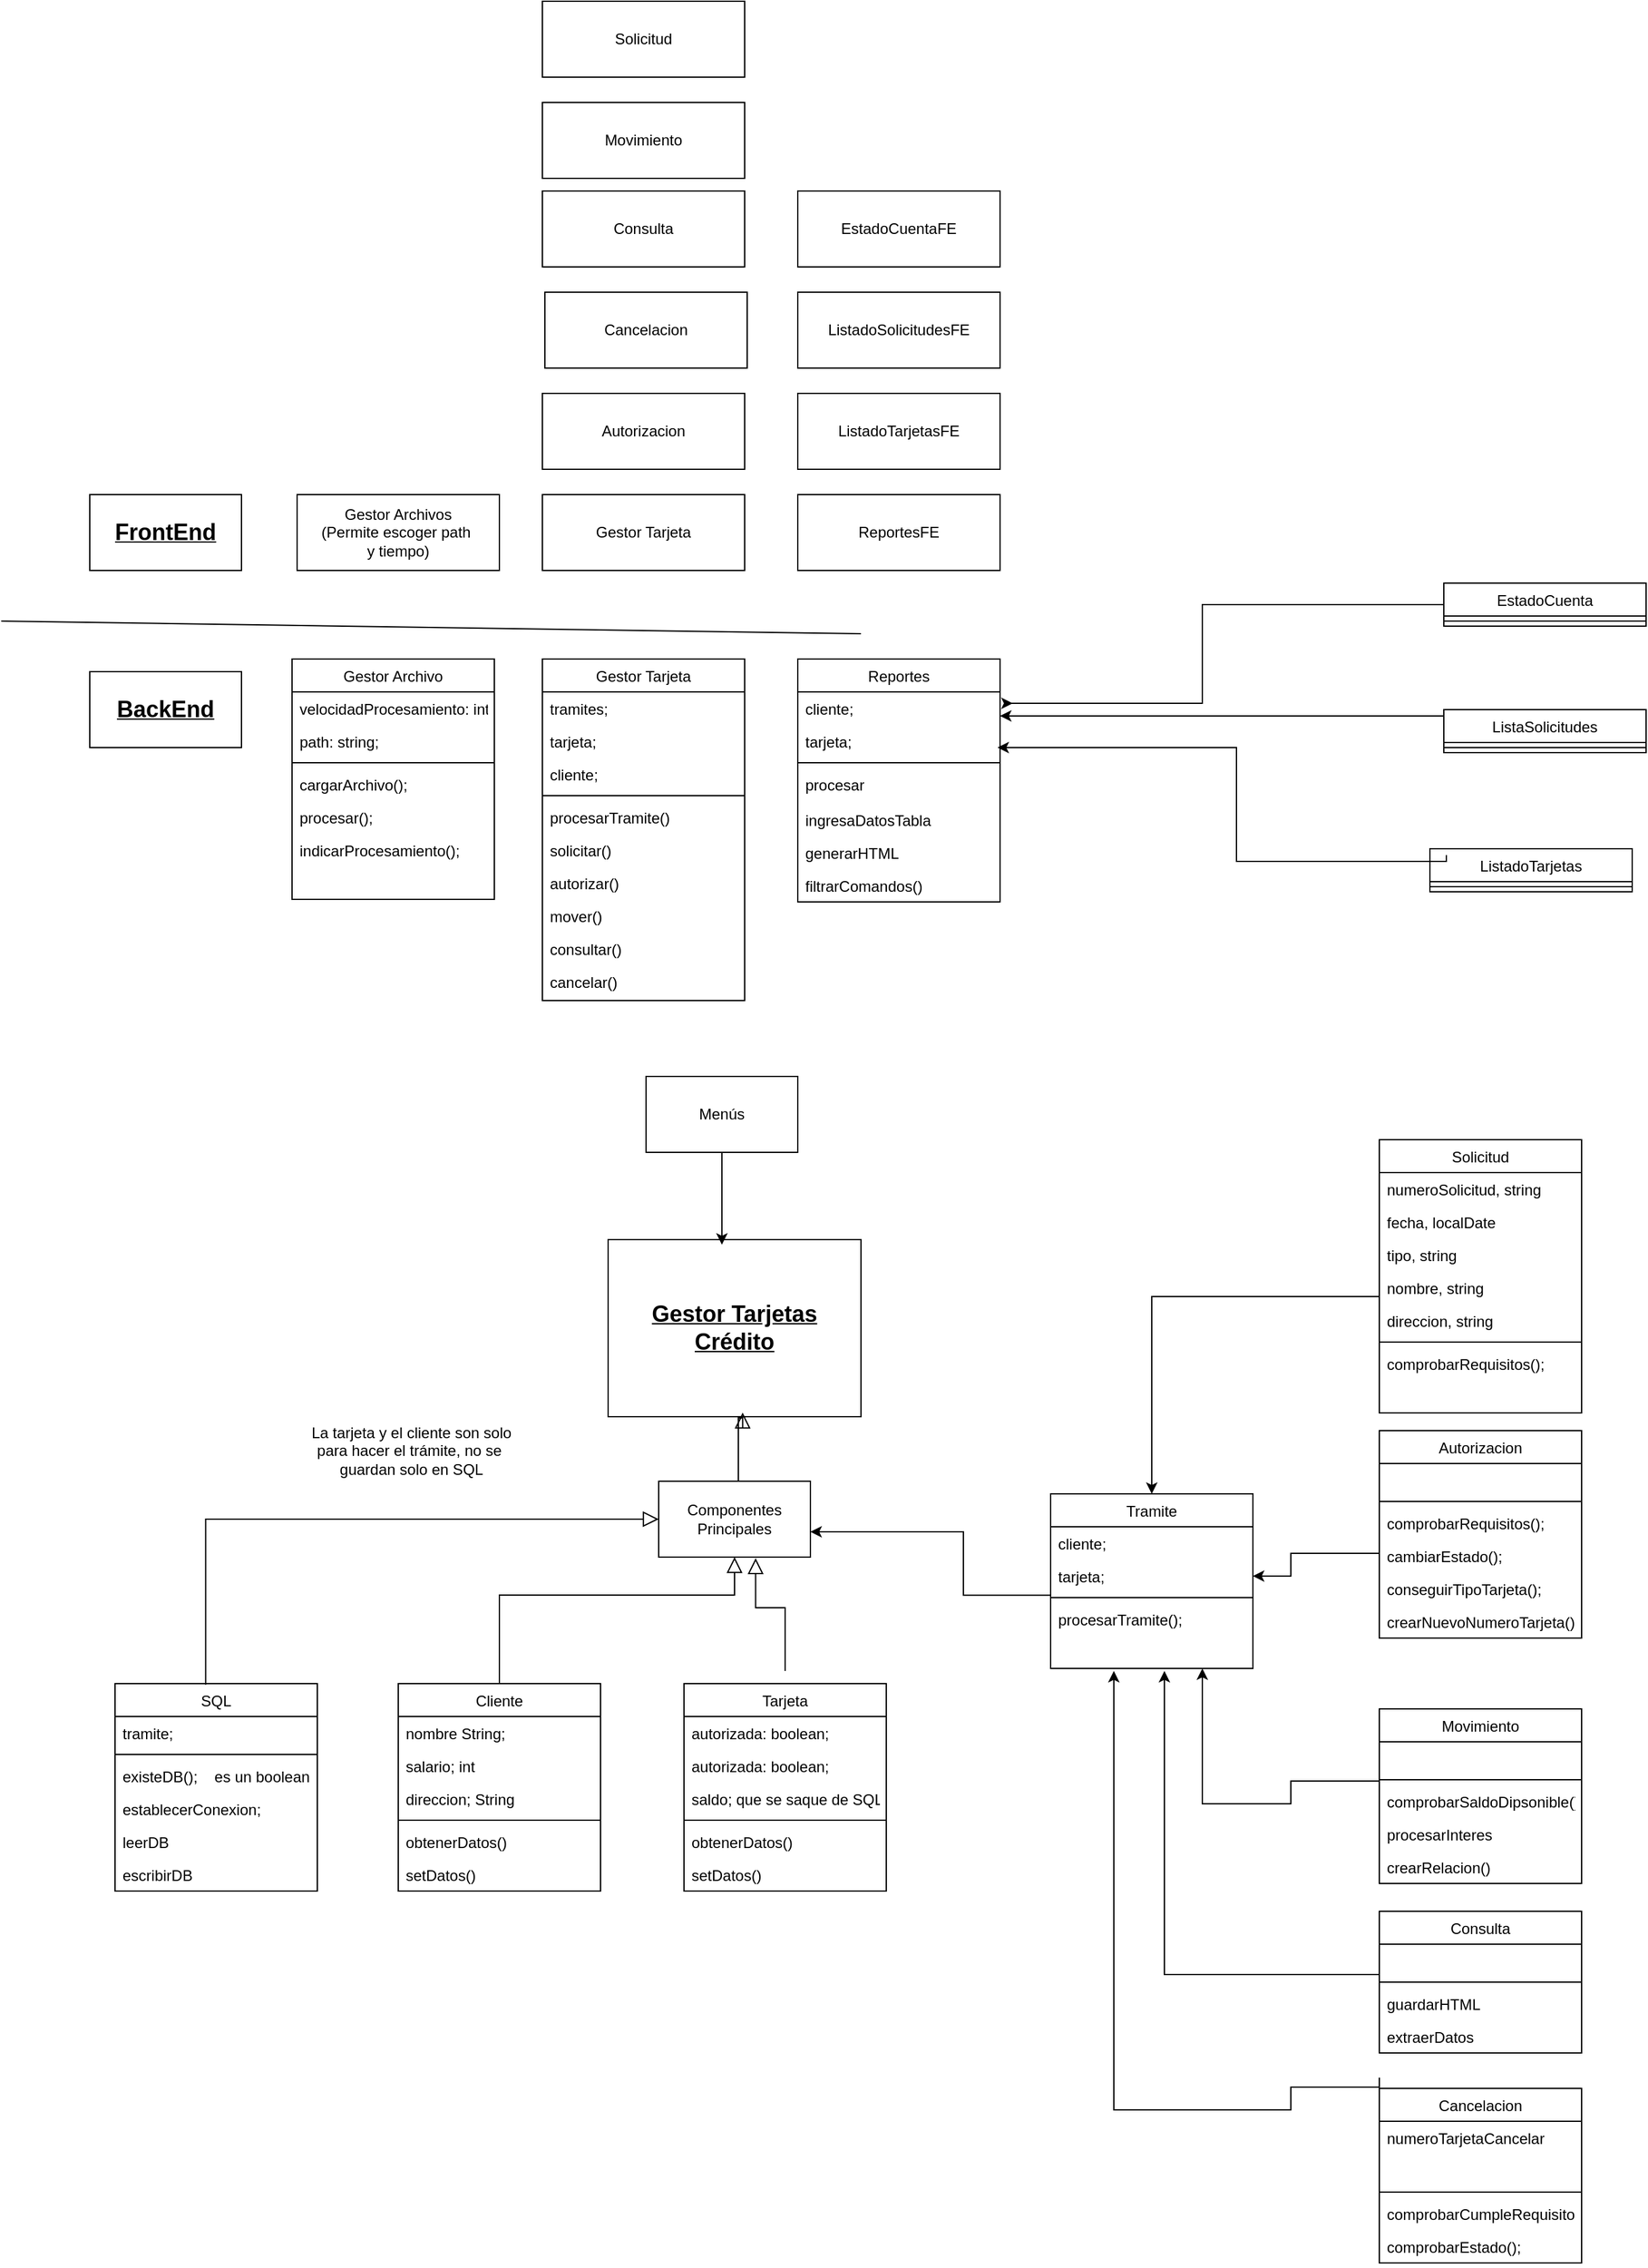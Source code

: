 <mxfile version="24.7.5">
  <diagram id="C5RBs43oDa-KdzZeNtuy" name="Page-1">
    <mxGraphModel dx="2218" dy="1090" grid="1" gridSize="10" guides="1" tooltips="1" connect="1" arrows="1" fold="1" page="1" pageScale="1" pageWidth="827" pageHeight="1169" math="0" shadow="0">
      <root>
        <mxCell id="WIyWlLk6GJQsqaUBKTNV-0" />
        <mxCell id="WIyWlLk6GJQsqaUBKTNV-1" parent="WIyWlLk6GJQsqaUBKTNV-0" />
        <mxCell id="RSzmtqeo4xYgfuR53Nzs-8" value="&lt;font style=&quot;font-size: 18px;&quot;&gt;&lt;b style=&quot;&quot;&gt;&lt;u style=&quot;&quot;&gt;BackEnd&lt;/u&gt;&lt;/b&gt;&lt;/font&gt;" style="rounded=0;whiteSpace=wrap;html=1;" vertex="1" parent="WIyWlLk6GJQsqaUBKTNV-1">
          <mxGeometry x="170" y="580" width="120" height="60" as="geometry" />
        </mxCell>
        <mxCell id="RSzmtqeo4xYgfuR53Nzs-10" value="" style="endArrow=none;html=1;rounded=0;" edge="1" parent="WIyWlLk6GJQsqaUBKTNV-1">
          <mxGeometry width="50" height="50" relative="1" as="geometry">
            <mxPoint x="100" y="540" as="sourcePoint" />
            <mxPoint x="780" y="550" as="targetPoint" />
          </mxGeometry>
        </mxCell>
        <mxCell id="RSzmtqeo4xYgfuR53Nzs-11" value="&lt;u&gt;&lt;b&gt;&lt;font style=&quot;font-size: 18px;&quot;&gt;FrontEnd&lt;/font&gt;&lt;/b&gt;&lt;/u&gt;" style="rounded=0;whiteSpace=wrap;html=1;" vertex="1" parent="WIyWlLk6GJQsqaUBKTNV-1">
          <mxGeometry x="170" y="440" width="120" height="60" as="geometry" />
        </mxCell>
        <mxCell id="RSzmtqeo4xYgfuR53Nzs-17" value="&lt;div&gt;Gestor Archivos&lt;/div&gt;&lt;div&gt;(Permite escoger path&amp;nbsp;&lt;/div&gt;&lt;div&gt;y tiempo)&lt;/div&gt;" style="rounded=0;whiteSpace=wrap;html=1;" vertex="1" parent="WIyWlLk6GJQsqaUBKTNV-1">
          <mxGeometry x="334" y="440" width="160" height="60" as="geometry" />
        </mxCell>
        <mxCell id="RSzmtqeo4xYgfuR53Nzs-19" value="&lt;font style=&quot;font-size: 18px;&quot;&gt;&lt;b&gt;&lt;u&gt;Gestor Tarjetas Crédito&lt;/u&gt;&lt;/b&gt;&lt;/font&gt;" style="rounded=0;whiteSpace=wrap;html=1;" vertex="1" parent="WIyWlLk6GJQsqaUBKTNV-1">
          <mxGeometry x="580" y="1029" width="200" height="140" as="geometry" />
        </mxCell>
        <mxCell id="RSzmtqeo4xYgfuR53Nzs-20" value="Menús" style="rounded=0;whiteSpace=wrap;html=1;" vertex="1" parent="WIyWlLk6GJQsqaUBKTNV-1">
          <mxGeometry x="610" y="900" width="120" height="60" as="geometry" />
        </mxCell>
        <mxCell id="RSzmtqeo4xYgfuR53Nzs-22" value="&lt;div&gt;Gestor Tarjeta&lt;/div&gt;" style="rounded=0;whiteSpace=wrap;html=1;" vertex="1" parent="WIyWlLk6GJQsqaUBKTNV-1">
          <mxGeometry x="528" y="440" width="160" height="60" as="geometry" />
        </mxCell>
        <mxCell id="RSzmtqeo4xYgfuR53Nzs-23" value="&lt;div&gt;ReportesFE&lt;/div&gt;" style="rounded=0;whiteSpace=wrap;html=1;" vertex="1" parent="WIyWlLk6GJQsqaUBKTNV-1">
          <mxGeometry x="730" y="440" width="160" height="60" as="geometry" />
        </mxCell>
        <mxCell id="RSzmtqeo4xYgfuR53Nzs-25" value="Tarjeta" style="swimlane;fontStyle=0;align=center;verticalAlign=top;childLayout=stackLayout;horizontal=1;startSize=26;horizontalStack=0;resizeParent=1;resizeLast=0;collapsible=1;marginBottom=0;rounded=0;shadow=0;strokeWidth=1;" vertex="1" parent="WIyWlLk6GJQsqaUBKTNV-1">
          <mxGeometry x="640" y="1380" width="160" height="164" as="geometry">
            <mxRectangle x="550" y="140" width="160" height="26" as="alternateBounds" />
          </mxGeometry>
        </mxCell>
        <mxCell id="RSzmtqeo4xYgfuR53Nzs-26" value="autorizada: boolean;" style="text;align=left;verticalAlign=top;spacingLeft=4;spacingRight=4;overflow=hidden;rotatable=0;points=[[0,0.5],[1,0.5]];portConstraint=eastwest;" vertex="1" parent="RSzmtqeo4xYgfuR53Nzs-25">
          <mxGeometry y="26" width="160" height="26" as="geometry" />
        </mxCell>
        <mxCell id="RSzmtqeo4xYgfuR53Nzs-74" value="autorizada: boolean;" style="text;align=left;verticalAlign=top;spacingLeft=4;spacingRight=4;overflow=hidden;rotatable=0;points=[[0,0.5],[1,0.5]];portConstraint=eastwest;" vertex="1" parent="RSzmtqeo4xYgfuR53Nzs-25">
          <mxGeometry y="52" width="160" height="26" as="geometry" />
        </mxCell>
        <mxCell id="RSzmtqeo4xYgfuR53Nzs-141" value="saldo; que se saque de SQL" style="text;align=left;verticalAlign=top;spacingLeft=4;spacingRight=4;overflow=hidden;rotatable=0;points=[[0,0.5],[1,0.5]];portConstraint=eastwest;" vertex="1" parent="RSzmtqeo4xYgfuR53Nzs-25">
          <mxGeometry y="78" width="160" height="26" as="geometry" />
        </mxCell>
        <mxCell id="RSzmtqeo4xYgfuR53Nzs-31" value="" style="line;html=1;strokeWidth=1;align=left;verticalAlign=middle;spacingTop=-1;spacingLeft=3;spacingRight=3;rotatable=0;labelPosition=right;points=[];portConstraint=eastwest;" vertex="1" parent="RSzmtqeo4xYgfuR53Nzs-25">
          <mxGeometry y="104" width="160" height="8" as="geometry" />
        </mxCell>
        <mxCell id="RSzmtqeo4xYgfuR53Nzs-32" value="obtenerDatos()" style="text;align=left;verticalAlign=top;spacingLeft=4;spacingRight=4;overflow=hidden;rotatable=0;points=[[0,0.5],[1,0.5]];portConstraint=eastwest;" vertex="1" parent="RSzmtqeo4xYgfuR53Nzs-25">
          <mxGeometry y="112" width="160" height="26" as="geometry" />
        </mxCell>
        <mxCell id="RSzmtqeo4xYgfuR53Nzs-214" value="setDatos()" style="text;align=left;verticalAlign=top;spacingLeft=4;spacingRight=4;overflow=hidden;rotatable=0;points=[[0,0.5],[1,0.5]];portConstraint=eastwest;" vertex="1" parent="RSzmtqeo4xYgfuR53Nzs-25">
          <mxGeometry y="138" width="160" height="26" as="geometry" />
        </mxCell>
        <mxCell id="RSzmtqeo4xYgfuR53Nzs-43" value="Reportes" style="swimlane;fontStyle=0;align=center;verticalAlign=top;childLayout=stackLayout;horizontal=1;startSize=26;horizontalStack=0;resizeParent=1;resizeLast=0;collapsible=1;marginBottom=0;rounded=0;shadow=0;strokeWidth=1;" vertex="1" parent="WIyWlLk6GJQsqaUBKTNV-1">
          <mxGeometry x="730" y="570" width="160" height="192" as="geometry">
            <mxRectangle x="550" y="140" width="160" height="26" as="alternateBounds" />
          </mxGeometry>
        </mxCell>
        <mxCell id="RSzmtqeo4xYgfuR53Nzs-207" value="cliente;" style="text;align=left;verticalAlign=top;spacingLeft=4;spacingRight=4;overflow=hidden;rotatable=0;points=[[0,0.5],[1,0.5]];portConstraint=eastwest;" vertex="1" parent="RSzmtqeo4xYgfuR53Nzs-43">
          <mxGeometry y="26" width="160" height="26" as="geometry" />
        </mxCell>
        <mxCell id="RSzmtqeo4xYgfuR53Nzs-208" value="tarjeta;" style="text;align=left;verticalAlign=top;spacingLeft=4;spacingRight=4;overflow=hidden;rotatable=0;points=[[0,0.5],[1,0.5]];portConstraint=eastwest;" vertex="1" parent="RSzmtqeo4xYgfuR53Nzs-43">
          <mxGeometry y="52" width="160" height="26" as="geometry" />
        </mxCell>
        <mxCell id="RSzmtqeo4xYgfuR53Nzs-49" value="" style="line;html=1;strokeWidth=1;align=left;verticalAlign=middle;spacingTop=-1;spacingLeft=3;spacingRight=3;rotatable=0;labelPosition=right;points=[];portConstraint=eastwest;" vertex="1" parent="RSzmtqeo4xYgfuR53Nzs-43">
          <mxGeometry y="78" width="160" height="8" as="geometry" />
        </mxCell>
        <mxCell id="RSzmtqeo4xYgfuR53Nzs-51" value="procesar" style="text;align=left;verticalAlign=top;spacingLeft=4;spacingRight=4;overflow=hidden;rotatable=0;points=[[0,0.5],[1,0.5]];portConstraint=eastwest;" vertex="1" parent="RSzmtqeo4xYgfuR53Nzs-43">
          <mxGeometry y="86" width="160" height="28" as="geometry" />
        </mxCell>
        <mxCell id="RSzmtqeo4xYgfuR53Nzs-209" value="ingresaDatosTabla" style="text;align=left;verticalAlign=top;spacingLeft=4;spacingRight=4;overflow=hidden;rotatable=0;points=[[0,0.5],[1,0.5]];portConstraint=eastwest;" vertex="1" parent="RSzmtqeo4xYgfuR53Nzs-43">
          <mxGeometry y="114" width="160" height="26" as="geometry" />
        </mxCell>
        <mxCell id="RSzmtqeo4xYgfuR53Nzs-210" value="generarHTML" style="text;align=left;verticalAlign=top;spacingLeft=4;spacingRight=4;overflow=hidden;rotatable=0;points=[[0,0.5],[1,0.5]];portConstraint=eastwest;" vertex="1" parent="RSzmtqeo4xYgfuR53Nzs-43">
          <mxGeometry y="140" width="160" height="26" as="geometry" />
        </mxCell>
        <mxCell id="RSzmtqeo4xYgfuR53Nzs-211" value="filtrarComandos()" style="text;align=left;verticalAlign=top;spacingLeft=4;spacingRight=4;overflow=hidden;rotatable=0;points=[[0,0.5],[1,0.5]];portConstraint=eastwest;" vertex="1" parent="RSzmtqeo4xYgfuR53Nzs-43">
          <mxGeometry y="166" width="160" height="26" as="geometry" />
        </mxCell>
        <mxCell id="RSzmtqeo4xYgfuR53Nzs-61" value="Gestor Archivo" style="swimlane;fontStyle=0;align=center;verticalAlign=top;childLayout=stackLayout;horizontal=1;startSize=26;horizontalStack=0;resizeParent=1;resizeLast=0;collapsible=1;marginBottom=0;rounded=0;shadow=0;strokeWidth=1;" vertex="1" parent="WIyWlLk6GJQsqaUBKTNV-1">
          <mxGeometry x="330" y="570" width="160" height="190" as="geometry">
            <mxRectangle x="550" y="140" width="160" height="26" as="alternateBounds" />
          </mxGeometry>
        </mxCell>
        <mxCell id="RSzmtqeo4xYgfuR53Nzs-62" value="velocidadProcesamiento: int;" style="text;align=left;verticalAlign=top;spacingLeft=4;spacingRight=4;overflow=hidden;rotatable=0;points=[[0,0.5],[1,0.5]];portConstraint=eastwest;" vertex="1" parent="RSzmtqeo4xYgfuR53Nzs-61">
          <mxGeometry y="26" width="160" height="26" as="geometry" />
        </mxCell>
        <mxCell id="RSzmtqeo4xYgfuR53Nzs-71" value="path: string;" style="text;align=left;verticalAlign=top;spacingLeft=4;spacingRight=4;overflow=hidden;rotatable=0;points=[[0,0.5],[1,0.5]];portConstraint=eastwest;" vertex="1" parent="RSzmtqeo4xYgfuR53Nzs-61">
          <mxGeometry y="52" width="160" height="26" as="geometry" />
        </mxCell>
        <mxCell id="RSzmtqeo4xYgfuR53Nzs-63" value="" style="line;html=1;strokeWidth=1;align=left;verticalAlign=middle;spacingTop=-1;spacingLeft=3;spacingRight=3;rotatable=0;labelPosition=right;points=[];portConstraint=eastwest;" vertex="1" parent="RSzmtqeo4xYgfuR53Nzs-61">
          <mxGeometry y="78" width="160" height="8" as="geometry" />
        </mxCell>
        <mxCell id="RSzmtqeo4xYgfuR53Nzs-64" value="cargarArchivo();" style="text;align=left;verticalAlign=top;spacingLeft=4;spacingRight=4;overflow=hidden;rotatable=0;points=[[0,0.5],[1,0.5]];portConstraint=eastwest;" vertex="1" parent="RSzmtqeo4xYgfuR53Nzs-61">
          <mxGeometry y="86" width="160" height="26" as="geometry" />
        </mxCell>
        <mxCell id="RSzmtqeo4xYgfuR53Nzs-73" value="procesar();" style="text;align=left;verticalAlign=top;spacingLeft=4;spacingRight=4;overflow=hidden;rotatable=0;points=[[0,0.5],[1,0.5]];portConstraint=eastwest;" vertex="1" parent="RSzmtqeo4xYgfuR53Nzs-61">
          <mxGeometry y="112" width="160" height="26" as="geometry" />
        </mxCell>
        <mxCell id="RSzmtqeo4xYgfuR53Nzs-72" value="indicarProcesamiento();" style="text;align=left;verticalAlign=top;spacingLeft=4;spacingRight=4;overflow=hidden;rotatable=0;points=[[0,0.5],[1,0.5]];portConstraint=eastwest;" vertex="1" parent="RSzmtqeo4xYgfuR53Nzs-61">
          <mxGeometry y="138" width="160" height="26" as="geometry" />
        </mxCell>
        <mxCell id="RSzmtqeo4xYgfuR53Nzs-75" value="Gestor Tarjeta" style="swimlane;fontStyle=0;align=center;verticalAlign=top;childLayout=stackLayout;horizontal=1;startSize=26;horizontalStack=0;resizeParent=1;resizeLast=0;collapsible=1;marginBottom=0;rounded=0;shadow=0;strokeWidth=1;" vertex="1" parent="WIyWlLk6GJQsqaUBKTNV-1">
          <mxGeometry x="528" y="570" width="160" height="270" as="geometry">
            <mxRectangle x="550" y="140" width="160" height="26" as="alternateBounds" />
          </mxGeometry>
        </mxCell>
        <mxCell id="RSzmtqeo4xYgfuR53Nzs-76" value="tramites;" style="text;align=left;verticalAlign=top;spacingLeft=4;spacingRight=4;overflow=hidden;rotatable=0;points=[[0,0.5],[1,0.5]];portConstraint=eastwest;" vertex="1" parent="RSzmtqeo4xYgfuR53Nzs-75">
          <mxGeometry y="26" width="160" height="26" as="geometry" />
        </mxCell>
        <mxCell id="RSzmtqeo4xYgfuR53Nzs-120" value="tarjeta;" style="text;align=left;verticalAlign=top;spacingLeft=4;spacingRight=4;overflow=hidden;rotatable=0;points=[[0,0.5],[1,0.5]];portConstraint=eastwest;" vertex="1" parent="RSzmtqeo4xYgfuR53Nzs-75">
          <mxGeometry y="52" width="160" height="26" as="geometry" />
        </mxCell>
        <mxCell id="RSzmtqeo4xYgfuR53Nzs-121" value="cliente;" style="text;align=left;verticalAlign=top;spacingLeft=4;spacingRight=4;overflow=hidden;rotatable=0;points=[[0,0.5],[1,0.5]];portConstraint=eastwest;" vertex="1" parent="RSzmtqeo4xYgfuR53Nzs-75">
          <mxGeometry y="78" width="160" height="26" as="geometry" />
        </mxCell>
        <mxCell id="RSzmtqeo4xYgfuR53Nzs-78" value="" style="line;html=1;strokeWidth=1;align=left;verticalAlign=middle;spacingTop=-1;spacingLeft=3;spacingRight=3;rotatable=0;labelPosition=right;points=[];portConstraint=eastwest;" vertex="1" parent="RSzmtqeo4xYgfuR53Nzs-75">
          <mxGeometry y="104" width="160" height="8" as="geometry" />
        </mxCell>
        <mxCell id="RSzmtqeo4xYgfuR53Nzs-178" value="procesarTramite()" style="text;align=left;verticalAlign=top;spacingLeft=4;spacingRight=4;overflow=hidden;rotatable=0;points=[[0,0.5],[1,0.5]];portConstraint=eastwest;" vertex="1" parent="RSzmtqeo4xYgfuR53Nzs-75">
          <mxGeometry y="112" width="160" height="26" as="geometry" />
        </mxCell>
        <mxCell id="RSzmtqeo4xYgfuR53Nzs-179" value="solicitar()" style="text;align=left;verticalAlign=top;spacingLeft=4;spacingRight=4;overflow=hidden;rotatable=0;points=[[0,0.5],[1,0.5]];portConstraint=eastwest;" vertex="1" parent="RSzmtqeo4xYgfuR53Nzs-75">
          <mxGeometry y="138" width="160" height="26" as="geometry" />
        </mxCell>
        <mxCell id="RSzmtqeo4xYgfuR53Nzs-180" value="autorizar()" style="text;align=left;verticalAlign=top;spacingLeft=4;spacingRight=4;overflow=hidden;rotatable=0;points=[[0,0.5],[1,0.5]];portConstraint=eastwest;" vertex="1" parent="RSzmtqeo4xYgfuR53Nzs-75">
          <mxGeometry y="164" width="160" height="26" as="geometry" />
        </mxCell>
        <mxCell id="RSzmtqeo4xYgfuR53Nzs-181" value="mover()" style="text;align=left;verticalAlign=top;spacingLeft=4;spacingRight=4;overflow=hidden;rotatable=0;points=[[0,0.5],[1,0.5]];portConstraint=eastwest;" vertex="1" parent="RSzmtqeo4xYgfuR53Nzs-75">
          <mxGeometry y="190" width="160" height="26" as="geometry" />
        </mxCell>
        <mxCell id="RSzmtqeo4xYgfuR53Nzs-183" value="consultar()" style="text;align=left;verticalAlign=top;spacingLeft=4;spacingRight=4;overflow=hidden;rotatable=0;points=[[0,0.5],[1,0.5]];portConstraint=eastwest;" vertex="1" parent="RSzmtqeo4xYgfuR53Nzs-75">
          <mxGeometry y="216" width="160" height="26" as="geometry" />
        </mxCell>
        <mxCell id="RSzmtqeo4xYgfuR53Nzs-182" value="cancelar()" style="text;align=left;verticalAlign=top;spacingLeft=4;spacingRight=4;overflow=hidden;rotatable=0;points=[[0,0.5],[1,0.5]];portConstraint=eastwest;" vertex="1" parent="RSzmtqeo4xYgfuR53Nzs-75">
          <mxGeometry y="242" width="160" height="26" as="geometry" />
        </mxCell>
        <mxCell id="RSzmtqeo4xYgfuR53Nzs-85" value="Tramite" style="swimlane;fontStyle=0;align=center;verticalAlign=top;childLayout=stackLayout;horizontal=1;startSize=26;horizontalStack=0;resizeParent=1;resizeLast=0;collapsible=1;marginBottom=0;rounded=0;shadow=0;strokeWidth=1;" vertex="1" parent="WIyWlLk6GJQsqaUBKTNV-1">
          <mxGeometry x="930" y="1230" width="160" height="138" as="geometry">
            <mxRectangle x="550" y="140" width="160" height="26" as="alternateBounds" />
          </mxGeometry>
        </mxCell>
        <mxCell id="RSzmtqeo4xYgfuR53Nzs-133" value="cliente;" style="text;align=left;verticalAlign=top;spacingLeft=4;spacingRight=4;overflow=hidden;rotatable=0;points=[[0,0.5],[1,0.5]];portConstraint=eastwest;" vertex="1" parent="RSzmtqeo4xYgfuR53Nzs-85">
          <mxGeometry y="26" width="160" height="26" as="geometry" />
        </mxCell>
        <mxCell id="RSzmtqeo4xYgfuR53Nzs-163" value="" style="edgeStyle=orthogonalEdgeStyle;rounded=0;orthogonalLoop=1;jettySize=auto;html=1;exitX=0;exitY=0.5;exitDx=0;exitDy=0;entryX=1;entryY=0.5;entryDx=0;entryDy=0;" edge="1" parent="RSzmtqeo4xYgfuR53Nzs-85" target="RSzmtqeo4xYgfuR53Nzs-89">
          <mxGeometry relative="1" as="geometry">
            <mxPoint x="260" y="40" as="sourcePoint" />
            <mxPoint x="160" y="70" as="targetPoint" />
            <Array as="points">
              <mxPoint x="260" y="47" />
              <mxPoint x="190" y="47" />
              <mxPoint x="190" y="65" />
            </Array>
          </mxGeometry>
        </mxCell>
        <mxCell id="RSzmtqeo4xYgfuR53Nzs-89" value="tarjeta;" style="text;align=left;verticalAlign=top;spacingLeft=4;spacingRight=4;overflow=hidden;rotatable=0;points=[[0,0.5],[1,0.5]];portConstraint=eastwest;" vertex="1" parent="RSzmtqeo4xYgfuR53Nzs-85">
          <mxGeometry y="52" width="160" height="26" as="geometry" />
        </mxCell>
        <mxCell id="RSzmtqeo4xYgfuR53Nzs-90" value="" style="line;html=1;strokeWidth=1;align=left;verticalAlign=middle;spacingTop=-1;spacingLeft=3;spacingRight=3;rotatable=0;labelPosition=right;points=[];portConstraint=eastwest;" vertex="1" parent="RSzmtqeo4xYgfuR53Nzs-85">
          <mxGeometry y="78" width="160" height="8" as="geometry" />
        </mxCell>
        <mxCell id="RSzmtqeo4xYgfuR53Nzs-91" value="procesarTramite();" style="text;align=left;verticalAlign=top;spacingLeft=4;spacingRight=4;overflow=hidden;rotatable=0;points=[[0,0.5],[1,0.5]];portConstraint=eastwest;" vertex="1" parent="RSzmtqeo4xYgfuR53Nzs-85">
          <mxGeometry y="86" width="160" height="26" as="geometry" />
        </mxCell>
        <mxCell id="RSzmtqeo4xYgfuR53Nzs-92" value="Solicitud" style="swimlane;fontStyle=0;align=center;verticalAlign=top;childLayout=stackLayout;horizontal=1;startSize=26;horizontalStack=0;resizeParent=1;resizeLast=0;collapsible=1;marginBottom=0;rounded=0;shadow=0;strokeWidth=1;" vertex="1" parent="WIyWlLk6GJQsqaUBKTNV-1">
          <mxGeometry x="1190" y="950" width="160" height="216" as="geometry">
            <mxRectangle x="550" y="140" width="160" height="26" as="alternateBounds" />
          </mxGeometry>
        </mxCell>
        <mxCell id="RSzmtqeo4xYgfuR53Nzs-93" value="numeroSolicitud, string" style="text;align=left;verticalAlign=top;spacingLeft=4;spacingRight=4;overflow=hidden;rotatable=0;points=[[0,0.5],[1,0.5]];portConstraint=eastwest;" vertex="1" parent="RSzmtqeo4xYgfuR53Nzs-92">
          <mxGeometry y="26" width="160" height="26" as="geometry" />
        </mxCell>
        <mxCell id="RSzmtqeo4xYgfuR53Nzs-143" value="fecha, localDate" style="text;align=left;verticalAlign=top;spacingLeft=4;spacingRight=4;overflow=hidden;rotatable=0;points=[[0,0.5],[1,0.5]];portConstraint=eastwest;" vertex="1" parent="RSzmtqeo4xYgfuR53Nzs-92">
          <mxGeometry y="52" width="160" height="26" as="geometry" />
        </mxCell>
        <mxCell id="RSzmtqeo4xYgfuR53Nzs-144" value="tipo, string" style="text;align=left;verticalAlign=top;spacingLeft=4;spacingRight=4;overflow=hidden;rotatable=0;points=[[0,0.5],[1,0.5]];portConstraint=eastwest;" vertex="1" parent="RSzmtqeo4xYgfuR53Nzs-92">
          <mxGeometry y="78" width="160" height="26" as="geometry" />
        </mxCell>
        <mxCell id="RSzmtqeo4xYgfuR53Nzs-145" value="nombre, string" style="text;align=left;verticalAlign=top;spacingLeft=4;spacingRight=4;overflow=hidden;rotatable=0;points=[[0,0.5],[1,0.5]];portConstraint=eastwest;" vertex="1" parent="RSzmtqeo4xYgfuR53Nzs-92">
          <mxGeometry y="104" width="160" height="26" as="geometry" />
        </mxCell>
        <mxCell id="RSzmtqeo4xYgfuR53Nzs-147" value="direccion, string" style="text;align=left;verticalAlign=top;spacingLeft=4;spacingRight=4;overflow=hidden;rotatable=0;points=[[0,0.5],[1,0.5]];portConstraint=eastwest;" vertex="1" parent="RSzmtqeo4xYgfuR53Nzs-92">
          <mxGeometry y="130" width="160" height="26" as="geometry" />
        </mxCell>
        <mxCell id="RSzmtqeo4xYgfuR53Nzs-94" value="" style="line;html=1;strokeWidth=1;align=left;verticalAlign=middle;spacingTop=-1;spacingLeft=3;spacingRight=3;rotatable=0;labelPosition=right;points=[];portConstraint=eastwest;" vertex="1" parent="RSzmtqeo4xYgfuR53Nzs-92">
          <mxGeometry y="156" width="160" height="8" as="geometry" />
        </mxCell>
        <mxCell id="RSzmtqeo4xYgfuR53Nzs-98" value="comprobarRequisitos();" style="text;align=left;verticalAlign=top;spacingLeft=4;spacingRight=4;overflow=hidden;rotatable=0;points=[[0,0.5],[1,0.5]];portConstraint=eastwest;" vertex="1" parent="RSzmtqeo4xYgfuR53Nzs-92">
          <mxGeometry y="164" width="160" height="26" as="geometry" />
        </mxCell>
        <mxCell id="RSzmtqeo4xYgfuR53Nzs-99" value="Movimiento" style="swimlane;fontStyle=0;align=center;verticalAlign=top;childLayout=stackLayout;horizontal=1;startSize=26;horizontalStack=0;resizeParent=1;resizeLast=0;collapsible=1;marginBottom=0;rounded=0;shadow=0;strokeWidth=1;" vertex="1" parent="WIyWlLk6GJQsqaUBKTNV-1">
          <mxGeometry x="1190" y="1400" width="160" height="138" as="geometry">
            <mxRectangle x="550" y="140" width="160" height="26" as="alternateBounds" />
          </mxGeometry>
        </mxCell>
        <mxCell id="RSzmtqeo4xYgfuR53Nzs-100" value=" " style="text;align=left;verticalAlign=top;spacingLeft=4;spacingRight=4;overflow=hidden;rotatable=0;points=[[0,0.5],[1,0.5]];portConstraint=eastwest;" vertex="1" parent="RSzmtqeo4xYgfuR53Nzs-99">
          <mxGeometry y="26" width="160" height="26" as="geometry" />
        </mxCell>
        <mxCell id="RSzmtqeo4xYgfuR53Nzs-101" value="" style="line;html=1;strokeWidth=1;align=left;verticalAlign=middle;spacingTop=-1;spacingLeft=3;spacingRight=3;rotatable=0;labelPosition=right;points=[];portConstraint=eastwest;" vertex="1" parent="RSzmtqeo4xYgfuR53Nzs-99">
          <mxGeometry y="52" width="160" height="8" as="geometry" />
        </mxCell>
        <mxCell id="RSzmtqeo4xYgfuR53Nzs-102" value="comprobarSaldoDipsonible();" style="text;align=left;verticalAlign=top;spacingLeft=4;spacingRight=4;overflow=hidden;rotatable=0;points=[[0,0.5],[1,0.5]];portConstraint=eastwest;" vertex="1" parent="RSzmtqeo4xYgfuR53Nzs-99">
          <mxGeometry y="60" width="160" height="26" as="geometry" />
        </mxCell>
        <mxCell id="RSzmtqeo4xYgfuR53Nzs-212" value="procesarInteres" style="text;align=left;verticalAlign=top;spacingLeft=4;spacingRight=4;overflow=hidden;rotatable=0;points=[[0,0.5],[1,0.5]];portConstraint=eastwest;" vertex="1" parent="RSzmtqeo4xYgfuR53Nzs-99">
          <mxGeometry y="86" width="160" height="26" as="geometry" />
        </mxCell>
        <mxCell id="RSzmtqeo4xYgfuR53Nzs-213" value="crearRelacion()" style="text;align=left;verticalAlign=top;spacingLeft=4;spacingRight=4;overflow=hidden;rotatable=0;points=[[0,0.5],[1,0.5]];portConstraint=eastwest;" vertex="1" parent="RSzmtqeo4xYgfuR53Nzs-99">
          <mxGeometry y="112" width="160" height="26" as="geometry" />
        </mxCell>
        <mxCell id="RSzmtqeo4xYgfuR53Nzs-103" value="Consulta" style="swimlane;fontStyle=0;align=center;verticalAlign=top;childLayout=stackLayout;horizontal=1;startSize=26;horizontalStack=0;resizeParent=1;resizeLast=0;collapsible=1;marginBottom=0;rounded=0;shadow=0;strokeWidth=1;" vertex="1" parent="WIyWlLk6GJQsqaUBKTNV-1">
          <mxGeometry x="1190" y="1560" width="160" height="112" as="geometry">
            <mxRectangle x="550" y="140" width="160" height="26" as="alternateBounds" />
          </mxGeometry>
        </mxCell>
        <mxCell id="RSzmtqeo4xYgfuR53Nzs-104" value=" " style="text;align=left;verticalAlign=top;spacingLeft=4;spacingRight=4;overflow=hidden;rotatable=0;points=[[0,0.5],[1,0.5]];portConstraint=eastwest;" vertex="1" parent="RSzmtqeo4xYgfuR53Nzs-103">
          <mxGeometry y="26" width="160" height="26" as="geometry" />
        </mxCell>
        <mxCell id="RSzmtqeo4xYgfuR53Nzs-105" value="" style="line;html=1;strokeWidth=1;align=left;verticalAlign=middle;spacingTop=-1;spacingLeft=3;spacingRight=3;rotatable=0;labelPosition=right;points=[];portConstraint=eastwest;" vertex="1" parent="RSzmtqeo4xYgfuR53Nzs-103">
          <mxGeometry y="52" width="160" height="8" as="geometry" />
        </mxCell>
        <mxCell id="RSzmtqeo4xYgfuR53Nzs-216" value="guardarHTML" style="text;align=left;verticalAlign=top;spacingLeft=4;spacingRight=4;overflow=hidden;rotatable=0;points=[[0,0.5],[1,0.5]];portConstraint=eastwest;" vertex="1" parent="RSzmtqeo4xYgfuR53Nzs-103">
          <mxGeometry y="60" width="160" height="26" as="geometry" />
        </mxCell>
        <mxCell id="RSzmtqeo4xYgfuR53Nzs-217" value="extraerDatos&#xa;" style="text;align=left;verticalAlign=top;spacingLeft=4;spacingRight=4;overflow=hidden;rotatable=0;points=[[0,0.5],[1,0.5]];portConstraint=eastwest;" vertex="1" parent="RSzmtqeo4xYgfuR53Nzs-103">
          <mxGeometry y="86" width="160" height="26" as="geometry" />
        </mxCell>
        <mxCell id="RSzmtqeo4xYgfuR53Nzs-107" value="Autorizacion" style="swimlane;fontStyle=0;align=center;verticalAlign=top;childLayout=stackLayout;horizontal=1;startSize=26;horizontalStack=0;resizeParent=1;resizeLast=0;collapsible=1;marginBottom=0;rounded=0;shadow=0;strokeWidth=1;" vertex="1" parent="WIyWlLk6GJQsqaUBKTNV-1">
          <mxGeometry x="1190" y="1180" width="160" height="164" as="geometry">
            <mxRectangle x="550" y="140" width="160" height="26" as="alternateBounds" />
          </mxGeometry>
        </mxCell>
        <mxCell id="RSzmtqeo4xYgfuR53Nzs-108" value=" " style="text;align=left;verticalAlign=top;spacingLeft=4;spacingRight=4;overflow=hidden;rotatable=0;points=[[0,0.5],[1,0.5]];portConstraint=eastwest;" vertex="1" parent="RSzmtqeo4xYgfuR53Nzs-107">
          <mxGeometry y="26" width="160" height="26" as="geometry" />
        </mxCell>
        <mxCell id="RSzmtqeo4xYgfuR53Nzs-109" value="" style="line;html=1;strokeWidth=1;align=left;verticalAlign=middle;spacingTop=-1;spacingLeft=3;spacingRight=3;rotatable=0;labelPosition=right;points=[];portConstraint=eastwest;" vertex="1" parent="RSzmtqeo4xYgfuR53Nzs-107">
          <mxGeometry y="52" width="160" height="8" as="geometry" />
        </mxCell>
        <mxCell id="RSzmtqeo4xYgfuR53Nzs-110" value="comprobarRequisitos();" style="text;align=left;verticalAlign=top;spacingLeft=4;spacingRight=4;overflow=hidden;rotatable=0;points=[[0,0.5],[1,0.5]];portConstraint=eastwest;" vertex="1" parent="RSzmtqeo4xYgfuR53Nzs-107">
          <mxGeometry y="60" width="160" height="26" as="geometry" />
        </mxCell>
        <mxCell id="RSzmtqeo4xYgfuR53Nzs-150" value="cambiarEstado();" style="text;align=left;verticalAlign=top;spacingLeft=4;spacingRight=4;overflow=hidden;rotatable=0;points=[[0,0.5],[1,0.5]];portConstraint=eastwest;" vertex="1" parent="RSzmtqeo4xYgfuR53Nzs-107">
          <mxGeometry y="86" width="160" height="26" as="geometry" />
        </mxCell>
        <mxCell id="RSzmtqeo4xYgfuR53Nzs-151" value="conseguirTipoTarjeta();" style="text;align=left;verticalAlign=top;spacingLeft=4;spacingRight=4;overflow=hidden;rotatable=0;points=[[0,0.5],[1,0.5]];portConstraint=eastwest;" vertex="1" parent="RSzmtqeo4xYgfuR53Nzs-107">
          <mxGeometry y="112" width="160" height="26" as="geometry" />
        </mxCell>
        <mxCell id="RSzmtqeo4xYgfuR53Nzs-149" value="crearNuevoNumeroTarjeta();" style="text;align=left;verticalAlign=top;spacingLeft=4;spacingRight=4;overflow=hidden;rotatable=0;points=[[0,0.5],[1,0.5]];portConstraint=eastwest;" vertex="1" parent="RSzmtqeo4xYgfuR53Nzs-107">
          <mxGeometry y="138" width="160" height="26" as="geometry" />
        </mxCell>
        <mxCell id="RSzmtqeo4xYgfuR53Nzs-111" value="Cancelacion" style="swimlane;fontStyle=0;align=center;verticalAlign=top;childLayout=stackLayout;horizontal=1;startSize=26;horizontalStack=0;resizeParent=1;resizeLast=0;collapsible=1;marginBottom=0;rounded=0;shadow=0;strokeWidth=1;" vertex="1" parent="WIyWlLk6GJQsqaUBKTNV-1">
          <mxGeometry x="1190" y="1700" width="160" height="138" as="geometry">
            <mxRectangle x="550" y="140" width="160" height="26" as="alternateBounds" />
          </mxGeometry>
        </mxCell>
        <mxCell id="RSzmtqeo4xYgfuR53Nzs-152" value="numeroTarjetaCancelar" style="text;align=left;verticalAlign=top;spacingLeft=4;spacingRight=4;overflow=hidden;rotatable=0;points=[[0,0.5],[1,0.5]];portConstraint=eastwest;" vertex="1" parent="RSzmtqeo4xYgfuR53Nzs-111">
          <mxGeometry y="26" width="160" height="26" as="geometry" />
        </mxCell>
        <mxCell id="RSzmtqeo4xYgfuR53Nzs-112" value=" " style="text;align=left;verticalAlign=top;spacingLeft=4;spacingRight=4;overflow=hidden;rotatable=0;points=[[0,0.5],[1,0.5]];portConstraint=eastwest;" vertex="1" parent="RSzmtqeo4xYgfuR53Nzs-111">
          <mxGeometry y="52" width="160" height="26" as="geometry" />
        </mxCell>
        <mxCell id="RSzmtqeo4xYgfuR53Nzs-113" value="" style="line;html=1;strokeWidth=1;align=left;verticalAlign=middle;spacingTop=-1;spacingLeft=3;spacingRight=3;rotatable=0;labelPosition=right;points=[];portConstraint=eastwest;" vertex="1" parent="RSzmtqeo4xYgfuR53Nzs-111">
          <mxGeometry y="78" width="160" height="8" as="geometry" />
        </mxCell>
        <mxCell id="RSzmtqeo4xYgfuR53Nzs-153" value="comprobarCumpleRequisitos();" style="text;align=left;verticalAlign=top;spacingLeft=4;spacingRight=4;overflow=hidden;rotatable=0;points=[[0,0.5],[1,0.5]];portConstraint=eastwest;" vertex="1" parent="RSzmtqeo4xYgfuR53Nzs-111">
          <mxGeometry y="86" width="160" height="26" as="geometry" />
        </mxCell>
        <mxCell id="RSzmtqeo4xYgfuR53Nzs-114" value="comprobarEstado();" style="text;align=left;verticalAlign=top;spacingLeft=4;spacingRight=4;overflow=hidden;rotatable=0;points=[[0,0.5],[1,0.5]];portConstraint=eastwest;" vertex="1" parent="RSzmtqeo4xYgfuR53Nzs-111">
          <mxGeometry y="112" width="160" height="26" as="geometry" />
        </mxCell>
        <mxCell id="RSzmtqeo4xYgfuR53Nzs-115" value="Cliente" style="swimlane;fontStyle=0;align=center;verticalAlign=top;childLayout=stackLayout;horizontal=1;startSize=26;horizontalStack=0;resizeParent=1;resizeLast=0;collapsible=1;marginBottom=0;rounded=0;shadow=0;strokeWidth=1;" vertex="1" parent="WIyWlLk6GJQsqaUBKTNV-1">
          <mxGeometry x="414" y="1380" width="160" height="164" as="geometry">
            <mxRectangle x="550" y="140" width="160" height="26" as="alternateBounds" />
          </mxGeometry>
        </mxCell>
        <mxCell id="RSzmtqeo4xYgfuR53Nzs-117" value="nombre String;" style="text;align=left;verticalAlign=top;spacingLeft=4;spacingRight=4;overflow=hidden;rotatable=0;points=[[0,0.5],[1,0.5]];portConstraint=eastwest;" vertex="1" parent="RSzmtqeo4xYgfuR53Nzs-115">
          <mxGeometry y="26" width="160" height="26" as="geometry" />
        </mxCell>
        <mxCell id="RSzmtqeo4xYgfuR53Nzs-156" value="salario; int" style="text;align=left;verticalAlign=top;spacingLeft=4;spacingRight=4;overflow=hidden;rotatable=0;points=[[0,0.5],[1,0.5]];portConstraint=eastwest;" vertex="1" parent="RSzmtqeo4xYgfuR53Nzs-115">
          <mxGeometry y="52" width="160" height="26" as="geometry" />
        </mxCell>
        <mxCell id="RSzmtqeo4xYgfuR53Nzs-157" value="direccion; String" style="text;align=left;verticalAlign=top;spacingLeft=4;spacingRight=4;overflow=hidden;rotatable=0;points=[[0,0.5],[1,0.5]];portConstraint=eastwest;" vertex="1" parent="RSzmtqeo4xYgfuR53Nzs-115">
          <mxGeometry y="78" width="160" height="26" as="geometry" />
        </mxCell>
        <mxCell id="RSzmtqeo4xYgfuR53Nzs-118" value="" style="line;html=1;strokeWidth=1;align=left;verticalAlign=middle;spacingTop=-1;spacingLeft=3;spacingRight=3;rotatable=0;labelPosition=right;points=[];portConstraint=eastwest;" vertex="1" parent="RSzmtqeo4xYgfuR53Nzs-115">
          <mxGeometry y="104" width="160" height="8" as="geometry" />
        </mxCell>
        <mxCell id="RSzmtqeo4xYgfuR53Nzs-142" value="obtenerDatos()" style="text;align=left;verticalAlign=top;spacingLeft=4;spacingRight=4;overflow=hidden;rotatable=0;points=[[0,0.5],[1,0.5]];portConstraint=eastwest;" vertex="1" parent="RSzmtqeo4xYgfuR53Nzs-115">
          <mxGeometry y="112" width="160" height="26" as="geometry" />
        </mxCell>
        <mxCell id="RSzmtqeo4xYgfuR53Nzs-215" value="setDatos()" style="text;align=left;verticalAlign=top;spacingLeft=4;spacingRight=4;overflow=hidden;rotatable=0;points=[[0,0.5],[1,0.5]];portConstraint=eastwest;" vertex="1" parent="RSzmtqeo4xYgfuR53Nzs-115">
          <mxGeometry y="138" width="160" height="26" as="geometry" />
        </mxCell>
        <mxCell id="RSzmtqeo4xYgfuR53Nzs-122" value="La tarjeta y el cliente son solo&lt;div&gt;para hacer el trámite, no se&amp;nbsp;&lt;/div&gt;&lt;div&gt;guardan solo en SQL&lt;/div&gt;" style="text;html=1;align=center;verticalAlign=middle;resizable=0;points=[];autosize=1;strokeColor=none;fillColor=none;" vertex="1" parent="WIyWlLk6GJQsqaUBKTNV-1">
          <mxGeometry x="334" y="1166" width="180" height="60" as="geometry" />
        </mxCell>
        <mxCell id="RSzmtqeo4xYgfuR53Nzs-124" value="SQL" style="swimlane;fontStyle=0;align=center;verticalAlign=top;childLayout=stackLayout;horizontal=1;startSize=26;horizontalStack=0;resizeParent=1;resizeLast=0;collapsible=1;marginBottom=0;rounded=0;shadow=0;strokeWidth=1;" vertex="1" parent="WIyWlLk6GJQsqaUBKTNV-1">
          <mxGeometry x="190" y="1380" width="160" height="164" as="geometry">
            <mxRectangle x="550" y="140" width="160" height="26" as="alternateBounds" />
          </mxGeometry>
        </mxCell>
        <mxCell id="RSzmtqeo4xYgfuR53Nzs-125" value="tramite;" style="text;align=left;verticalAlign=top;spacingLeft=4;spacingRight=4;overflow=hidden;rotatable=0;points=[[0,0.5],[1,0.5]];portConstraint=eastwest;rounded=0;shadow=0;html=0;" vertex="1" parent="RSzmtqeo4xYgfuR53Nzs-124">
          <mxGeometry y="26" width="160" height="26" as="geometry" />
        </mxCell>
        <mxCell id="RSzmtqeo4xYgfuR53Nzs-126" value="" style="line;html=1;strokeWidth=1;align=left;verticalAlign=middle;spacingTop=-1;spacingLeft=3;spacingRight=3;rotatable=0;labelPosition=right;points=[];portConstraint=eastwest;" vertex="1" parent="RSzmtqeo4xYgfuR53Nzs-124">
          <mxGeometry y="52" width="160" height="8" as="geometry" />
        </mxCell>
        <mxCell id="RSzmtqeo4xYgfuR53Nzs-140" value="existeDB();    es un boolean" style="text;align=left;verticalAlign=top;spacingLeft=4;spacingRight=4;overflow=hidden;rotatable=0;points=[[0,0.5],[1,0.5]];portConstraint=eastwest;" vertex="1" parent="RSzmtqeo4xYgfuR53Nzs-124">
          <mxGeometry y="60" width="160" height="26" as="geometry" />
        </mxCell>
        <mxCell id="RSzmtqeo4xYgfuR53Nzs-127" value="establecerConexion;" style="text;align=left;verticalAlign=top;spacingLeft=4;spacingRight=4;overflow=hidden;rotatable=0;points=[[0,0.5],[1,0.5]];portConstraint=eastwest;" vertex="1" parent="RSzmtqeo4xYgfuR53Nzs-124">
          <mxGeometry y="86" width="160" height="26" as="geometry" />
        </mxCell>
        <mxCell id="RSzmtqeo4xYgfuR53Nzs-128" value="leerDB" style="text;align=left;verticalAlign=top;spacingLeft=4;spacingRight=4;overflow=hidden;rotatable=0;points=[[0,0.5],[1,0.5]];portConstraint=eastwest;" vertex="1" parent="RSzmtqeo4xYgfuR53Nzs-124">
          <mxGeometry y="112" width="160" height="26" as="geometry" />
        </mxCell>
        <mxCell id="RSzmtqeo4xYgfuR53Nzs-129" value="escribirDB" style="text;align=left;verticalAlign=top;spacingLeft=4;spacingRight=4;overflow=hidden;rotatable=0;points=[[0,0.5],[1,0.5]];portConstraint=eastwest;" vertex="1" parent="RSzmtqeo4xYgfuR53Nzs-124">
          <mxGeometry y="138" width="160" height="26" as="geometry" />
        </mxCell>
        <mxCell id="RSzmtqeo4xYgfuR53Nzs-154" value="Componentes Principales" style="rounded=0;whiteSpace=wrap;html=1;" vertex="1" parent="WIyWlLk6GJQsqaUBKTNV-1">
          <mxGeometry x="620" y="1220" width="120" height="60" as="geometry" />
        </mxCell>
        <mxCell id="RSzmtqeo4xYgfuR53Nzs-155" value="" style="endArrow=block;endSize=10;endFill=0;shadow=0;strokeWidth=1;rounded=0;curved=0;edgeStyle=elbowEdgeStyle;elbow=vertical;exitX=0.448;exitY=0.005;exitDx=0;exitDy=0;exitPerimeter=0;entryX=0;entryY=0.5;entryDx=0;entryDy=0;" edge="1" parent="WIyWlLk6GJQsqaUBKTNV-1" source="RSzmtqeo4xYgfuR53Nzs-124" target="RSzmtqeo4xYgfuR53Nzs-154">
          <mxGeometry width="160" relative="1" as="geometry">
            <mxPoint x="280" y="1212" as="sourcePoint" />
            <mxPoint x="380" y="1110" as="targetPoint" />
            <Array as="points">
              <mxPoint x="470" y="1250" />
            </Array>
          </mxGeometry>
        </mxCell>
        <mxCell id="RSzmtqeo4xYgfuR53Nzs-158" value="" style="endArrow=block;endSize=10;endFill=0;shadow=0;strokeWidth=1;rounded=0;curved=0;edgeStyle=elbowEdgeStyle;elbow=vertical;exitX=0.5;exitY=0;exitDx=0;exitDy=0;entryX=0.5;entryY=1;entryDx=0;entryDy=0;" edge="1" parent="WIyWlLk6GJQsqaUBKTNV-1" source="RSzmtqeo4xYgfuR53Nzs-115" target="RSzmtqeo4xYgfuR53Nzs-154">
          <mxGeometry width="160" relative="1" as="geometry">
            <mxPoint x="272" y="1391" as="sourcePoint" />
            <mxPoint x="630" y="1260" as="targetPoint" />
            <Array as="points">
              <mxPoint x="490" y="1310" />
            </Array>
          </mxGeometry>
        </mxCell>
        <mxCell id="RSzmtqeo4xYgfuR53Nzs-159" value="" style="endArrow=block;endSize=10;endFill=0;shadow=0;strokeWidth=1;rounded=0;curved=0;edgeStyle=elbowEdgeStyle;elbow=vertical;entryX=0.639;entryY=1.015;entryDx=0;entryDy=0;entryPerimeter=0;" edge="1" parent="WIyWlLk6GJQsqaUBKTNV-1" target="RSzmtqeo4xYgfuR53Nzs-154">
          <mxGeometry width="160" relative="1" as="geometry">
            <mxPoint x="720" y="1370" as="sourcePoint" />
            <mxPoint x="690" y="1290" as="targetPoint" />
            <Array as="points">
              <mxPoint x="500" y="1320" />
            </Array>
          </mxGeometry>
        </mxCell>
        <mxCell id="RSzmtqeo4xYgfuR53Nzs-161" value="" style="edgeStyle=orthogonalEdgeStyle;rounded=0;orthogonalLoop=1;jettySize=auto;html=1;exitX=0.002;exitY=1.081;exitDx=0;exitDy=0;exitPerimeter=0;" edge="1" parent="WIyWlLk6GJQsqaUBKTNV-1" source="RSzmtqeo4xYgfuR53Nzs-89">
          <mxGeometry relative="1" as="geometry">
            <mxPoint x="900" y="1360" as="sourcePoint" />
            <mxPoint x="740" y="1260" as="targetPoint" />
            <Array as="points">
              <mxPoint x="861" y="1310" />
              <mxPoint x="861" y="1260" />
              <mxPoint x="740" y="1260" />
            </Array>
          </mxGeometry>
        </mxCell>
        <mxCell id="RSzmtqeo4xYgfuR53Nzs-162" value="" style="edgeStyle=orthogonalEdgeStyle;rounded=0;orthogonalLoop=1;jettySize=auto;html=1;exitX=0;exitY=0.5;exitDx=0;exitDy=0;entryX=0.5;entryY=0;entryDx=0;entryDy=0;" edge="1" parent="WIyWlLk6GJQsqaUBKTNV-1" source="RSzmtqeo4xYgfuR53Nzs-145" target="RSzmtqeo4xYgfuR53Nzs-85">
          <mxGeometry relative="1" as="geometry">
            <mxPoint x="1120" y="1124" as="sourcePoint" />
            <mxPoint x="930" y="1074" as="targetPoint" />
            <Array as="points">
              <mxPoint x="1190" y="1074" />
              <mxPoint x="1010" y="1074" />
            </Array>
          </mxGeometry>
        </mxCell>
        <mxCell id="RSzmtqeo4xYgfuR53Nzs-164" value="" style="edgeStyle=orthogonalEdgeStyle;rounded=0;orthogonalLoop=1;jettySize=auto;html=1;exitX=0;exitY=0.5;exitDx=0;exitDy=0;entryX=0.75;entryY=1;entryDx=0;entryDy=0;" edge="1" parent="WIyWlLk6GJQsqaUBKTNV-1" target="RSzmtqeo4xYgfuR53Nzs-85">
          <mxGeometry relative="1" as="geometry">
            <mxPoint x="1190" y="1449.5" as="sourcePoint" />
            <mxPoint x="1090" y="1474.5" as="targetPoint" />
            <Array as="points">
              <mxPoint x="1190" y="1457" />
              <mxPoint x="1120" y="1457" />
              <mxPoint x="1120" y="1475" />
              <mxPoint x="1050" y="1475" />
            </Array>
          </mxGeometry>
        </mxCell>
        <mxCell id="RSzmtqeo4xYgfuR53Nzs-165" value="" style="edgeStyle=orthogonalEdgeStyle;rounded=0;orthogonalLoop=1;jettySize=auto;html=1;" edge="1" parent="WIyWlLk6GJQsqaUBKTNV-1" source="RSzmtqeo4xYgfuR53Nzs-104">
          <mxGeometry relative="1" as="geometry">
            <mxPoint x="1190" y="1531.5" as="sourcePoint" />
            <mxPoint x="1020" y="1370" as="targetPoint" />
            <Array as="points">
              <mxPoint x="1020" y="1610" />
            </Array>
          </mxGeometry>
        </mxCell>
        <mxCell id="RSzmtqeo4xYgfuR53Nzs-166" value="" style="edgeStyle=orthogonalEdgeStyle;rounded=0;orthogonalLoop=1;jettySize=auto;html=1;exitX=0;exitY=0.5;exitDx=0;exitDy=0;" edge="1" parent="WIyWlLk6GJQsqaUBKTNV-1">
          <mxGeometry relative="1" as="geometry">
            <mxPoint x="1190" y="1691.5" as="sourcePoint" />
            <mxPoint x="980" y="1370" as="targetPoint" />
            <Array as="points">
              <mxPoint x="1190" y="1699" />
              <mxPoint x="1120" y="1699" />
              <mxPoint x="1120" y="1717" />
              <mxPoint x="980" y="1717" />
            </Array>
          </mxGeometry>
        </mxCell>
        <mxCell id="RSzmtqeo4xYgfuR53Nzs-167" value="" style="edgeStyle=orthogonalEdgeStyle;rounded=0;orthogonalLoop=1;jettySize=auto;html=1;entryX=0.5;entryY=0;entryDx=0;entryDy=0;exitX=0.5;exitY=1;exitDx=0;exitDy=0;" edge="1" parent="WIyWlLk6GJQsqaUBKTNV-1" source="RSzmtqeo4xYgfuR53Nzs-20">
          <mxGeometry relative="1" as="geometry">
            <mxPoint x="810" y="890" as="sourcePoint" />
            <mxPoint x="670" y="1033" as="targetPoint" />
            <Array as="points">
              <mxPoint x="680" y="960" />
              <mxPoint x="670" y="960" />
            </Array>
          </mxGeometry>
        </mxCell>
        <mxCell id="RSzmtqeo4xYgfuR53Nzs-169" value="" style="endArrow=block;endSize=10;endFill=0;shadow=0;strokeWidth=1;rounded=0;curved=0;edgeStyle=elbowEdgeStyle;elbow=vertical;entryX=0.532;entryY=0.977;entryDx=0;entryDy=0;entryPerimeter=0;" edge="1" parent="WIyWlLk6GJQsqaUBKTNV-1" target="RSzmtqeo4xYgfuR53Nzs-19">
          <mxGeometry width="160" relative="1" as="geometry">
            <mxPoint x="683" y="1220" as="sourcePoint" />
            <mxPoint x="660" y="1131" as="targetPoint" />
            <Array as="points">
              <mxPoint x="463" y="1170" />
            </Array>
          </mxGeometry>
        </mxCell>
        <mxCell id="RSzmtqeo4xYgfuR53Nzs-170" value="&lt;div&gt;ListadoTarjetasFE&lt;/div&gt;" style="rounded=0;whiteSpace=wrap;html=1;" vertex="1" parent="WIyWlLk6GJQsqaUBKTNV-1">
          <mxGeometry x="730" y="360" width="160" height="60" as="geometry" />
        </mxCell>
        <mxCell id="RSzmtqeo4xYgfuR53Nzs-171" value="&lt;div&gt;EstadoCuentaFE&lt;/div&gt;" style="rounded=0;whiteSpace=wrap;html=1;" vertex="1" parent="WIyWlLk6GJQsqaUBKTNV-1">
          <mxGeometry x="730" y="200" width="160" height="60" as="geometry" />
        </mxCell>
        <mxCell id="RSzmtqeo4xYgfuR53Nzs-172" value="&lt;div&gt;ListadoSolicitudesFE&lt;/div&gt;" style="rounded=0;whiteSpace=wrap;html=1;" vertex="1" parent="WIyWlLk6GJQsqaUBKTNV-1">
          <mxGeometry x="730" y="280" width="160" height="60" as="geometry" />
        </mxCell>
        <mxCell id="RSzmtqeo4xYgfuR53Nzs-173" value="&lt;div&gt;Autorizacion&lt;/div&gt;" style="rounded=0;whiteSpace=wrap;html=1;" vertex="1" parent="WIyWlLk6GJQsqaUBKTNV-1">
          <mxGeometry x="528" y="360" width="160" height="60" as="geometry" />
        </mxCell>
        <mxCell id="RSzmtqeo4xYgfuR53Nzs-174" value="&lt;div&gt;Cancelacion&lt;/div&gt;" style="rounded=0;whiteSpace=wrap;html=1;" vertex="1" parent="WIyWlLk6GJQsqaUBKTNV-1">
          <mxGeometry x="530" y="280" width="160" height="60" as="geometry" />
        </mxCell>
        <mxCell id="RSzmtqeo4xYgfuR53Nzs-175" value="&lt;div&gt;Consulta&lt;/div&gt;" style="rounded=0;whiteSpace=wrap;html=1;" vertex="1" parent="WIyWlLk6GJQsqaUBKTNV-1">
          <mxGeometry x="528" y="200" width="160" height="60" as="geometry" />
        </mxCell>
        <mxCell id="RSzmtqeo4xYgfuR53Nzs-176" value="Movimiento" style="rounded=0;whiteSpace=wrap;html=1;" vertex="1" parent="WIyWlLk6GJQsqaUBKTNV-1">
          <mxGeometry x="528" y="130" width="160" height="60" as="geometry" />
        </mxCell>
        <mxCell id="RSzmtqeo4xYgfuR53Nzs-177" value="Solicitud" style="rounded=0;whiteSpace=wrap;html=1;" vertex="1" parent="WIyWlLk6GJQsqaUBKTNV-1">
          <mxGeometry x="528" y="50" width="160" height="60" as="geometry" />
        </mxCell>
        <mxCell id="RSzmtqeo4xYgfuR53Nzs-184" value="" style="edgeStyle=orthogonalEdgeStyle;rounded=0;orthogonalLoop=1;jettySize=auto;html=1;exitX=0;exitY=0.5;exitDx=0;exitDy=0;" edge="1" parent="WIyWlLk6GJQsqaUBKTNV-1" source="RSzmtqeo4xYgfuR53Nzs-187">
          <mxGeometry relative="1" as="geometry">
            <mxPoint x="1251.72" y="406.052" as="sourcePoint" />
            <mxPoint x="900" y="605" as="targetPoint" />
            <Array as="points">
              <mxPoint x="1050" y="527" />
              <mxPoint x="1050" y="605" />
              <mxPoint x="893" y="605" />
            </Array>
          </mxGeometry>
        </mxCell>
        <mxCell id="RSzmtqeo4xYgfuR53Nzs-187" value="EstadoCuenta" style="swimlane;fontStyle=0;align=center;verticalAlign=top;childLayout=stackLayout;horizontal=1;startSize=26;horizontalStack=0;resizeParent=1;resizeLast=0;collapsible=1;marginBottom=0;rounded=0;shadow=0;strokeWidth=1;" vertex="1" parent="WIyWlLk6GJQsqaUBKTNV-1">
          <mxGeometry x="1241" y="510" width="160" height="34" as="geometry">
            <mxRectangle x="550" y="140" width="160" height="26" as="alternateBounds" />
          </mxGeometry>
        </mxCell>
        <mxCell id="RSzmtqeo4xYgfuR53Nzs-191" value="" style="line;html=1;strokeWidth=1;align=left;verticalAlign=middle;spacingTop=-1;spacingLeft=3;spacingRight=3;rotatable=0;labelPosition=right;points=[];portConstraint=eastwest;" vertex="1" parent="RSzmtqeo4xYgfuR53Nzs-187">
          <mxGeometry y="26" width="160" height="8" as="geometry" />
        </mxCell>
        <mxCell id="RSzmtqeo4xYgfuR53Nzs-193" value="ListaSolicitudes" style="swimlane;fontStyle=0;align=center;verticalAlign=top;childLayout=stackLayout;horizontal=1;startSize=26;horizontalStack=0;resizeParent=1;resizeLast=0;collapsible=1;marginBottom=0;rounded=0;shadow=0;strokeWidth=1;" vertex="1" parent="WIyWlLk6GJQsqaUBKTNV-1">
          <mxGeometry x="1241" y="610" width="160" height="34" as="geometry">
            <mxRectangle x="550" y="140" width="160" height="26" as="alternateBounds" />
          </mxGeometry>
        </mxCell>
        <mxCell id="RSzmtqeo4xYgfuR53Nzs-196" value="" style="line;html=1;strokeWidth=1;align=left;verticalAlign=middle;spacingTop=-1;spacingLeft=3;spacingRight=3;rotatable=0;labelPosition=right;points=[];portConstraint=eastwest;" vertex="1" parent="RSzmtqeo4xYgfuR53Nzs-193">
          <mxGeometry y="26" width="160" height="8" as="geometry" />
        </mxCell>
        <mxCell id="RSzmtqeo4xYgfuR53Nzs-198" value="ListadoTarjetas" style="swimlane;fontStyle=0;align=center;verticalAlign=top;childLayout=stackLayout;horizontal=1;startSize=26;horizontalStack=0;resizeParent=1;resizeLast=0;collapsible=1;marginBottom=0;rounded=0;shadow=0;strokeWidth=1;" vertex="1" parent="WIyWlLk6GJQsqaUBKTNV-1">
          <mxGeometry x="1230" y="720" width="160" height="34" as="geometry">
            <mxRectangle x="550" y="140" width="160" height="26" as="alternateBounds" />
          </mxGeometry>
        </mxCell>
        <mxCell id="RSzmtqeo4xYgfuR53Nzs-201" value="" style="line;html=1;strokeWidth=1;align=left;verticalAlign=middle;spacingTop=-1;spacingLeft=3;spacingRight=3;rotatable=0;labelPosition=right;points=[];portConstraint=eastwest;" vertex="1" parent="RSzmtqeo4xYgfuR53Nzs-198">
          <mxGeometry y="26" width="160" height="8" as="geometry" />
        </mxCell>
        <mxCell id="RSzmtqeo4xYgfuR53Nzs-203" value="" style="edgeStyle=orthogonalEdgeStyle;rounded=0;orthogonalLoop=1;jettySize=auto;html=1;exitX=0;exitY=0.25;exitDx=0;exitDy=0;" edge="1" parent="WIyWlLk6GJQsqaUBKTNV-1" source="RSzmtqeo4xYgfuR53Nzs-193">
          <mxGeometry relative="1" as="geometry">
            <mxPoint x="1240.68" y="610.05" as="sourcePoint" />
            <mxPoint x="890" y="615" as="targetPoint" />
            <Array as="points">
              <mxPoint x="1241" y="615" />
            </Array>
          </mxGeometry>
        </mxCell>
        <mxCell id="RSzmtqeo4xYgfuR53Nzs-204" value="" style="edgeStyle=orthogonalEdgeStyle;rounded=0;orthogonalLoop=1;jettySize=auto;html=1;" edge="1" parent="WIyWlLk6GJQsqaUBKTNV-1">
          <mxGeometry relative="1" as="geometry">
            <mxPoint x="1243" y="725" as="sourcePoint" />
            <mxPoint x="888" y="640" as="targetPoint" />
            <Array as="points">
              <mxPoint x="1243" y="730" />
              <mxPoint x="1077" y="730" />
              <mxPoint x="1077" y="640" />
              <mxPoint x="888" y="640" />
            </Array>
          </mxGeometry>
        </mxCell>
      </root>
    </mxGraphModel>
  </diagram>
</mxfile>
